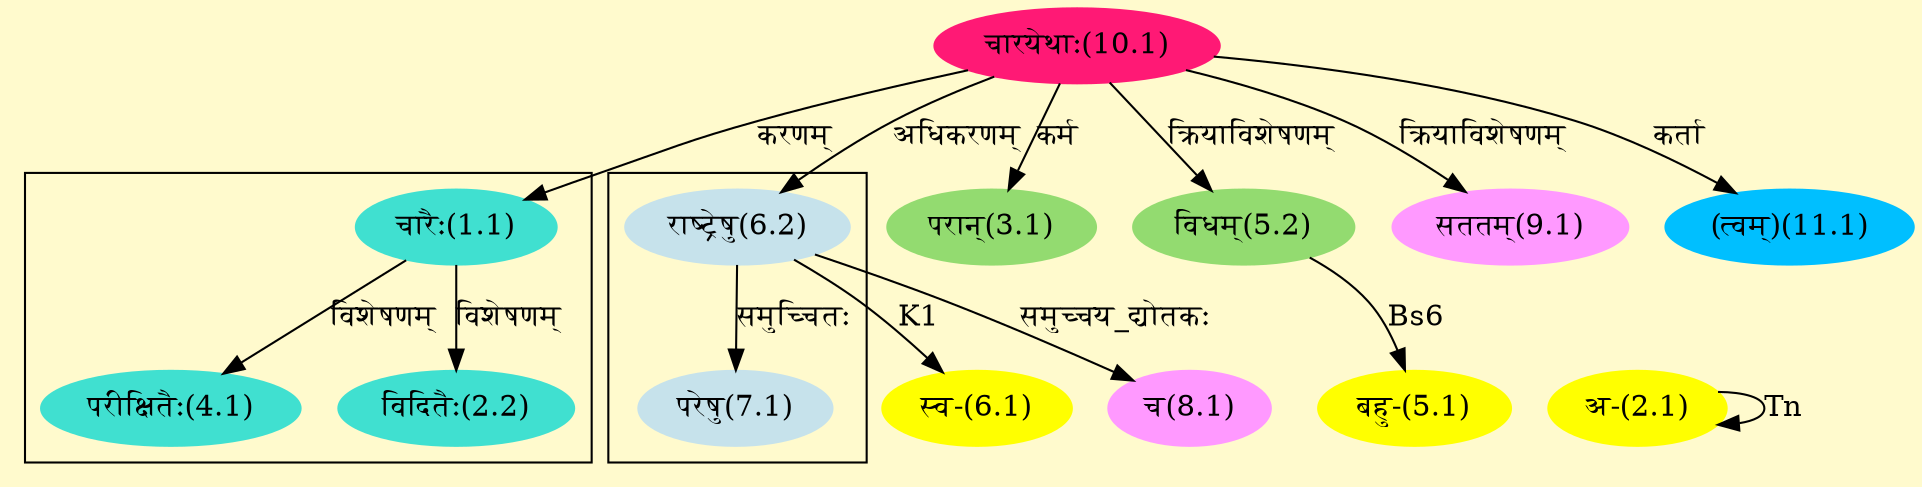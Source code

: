digraph G{
rankdir=BT;
 compound=true;
 bgcolor="lemonchiffon1";

subgraph cluster_1{
Node2_2 [style=filled, color="#40E0D0" label = "विदितैः(2.2)"]
Node1_1 [style=filled, color="#40E0D0" label = "चारैः(1.1)"]
Node4_1 [style=filled, color="#40E0D0" label = "परीक्षितैः(4.1)"]

}

subgraph cluster_2{
Node7_1 [style=filled, color="#C6E2EB" label = "परेषु(7.1)"]
Node6_2 [style=filled, color="#C6E2EB" label = "राष्ट्रेषु(6.2)"]

}
Node1_1 [style=filled, color="#40E0D0" label = "चारैः(1.1)"]
Node10_1 [style=filled, color="#FF1975" label = "चारयेथाः(10.1)"]
Node2_1 [style=filled, color="#FFFF00" label = "अ-(2.1)"]
Node3_1 [style=filled, color="#93DB70" label = "परान्(3.1)"]
Node5_1 [style=filled, color="#FFFF00" label = "बहु-(5.1)"]
Node5_2 [style=filled, color="#93DB70" label = "विधम्(5.2)"]
Node6_1 [style=filled, color="#FFFF00" label = "स्व-(6.1)"]
Node6_2 [style=filled, color="#C6E2EB" label = "राष्ट्रेषु(6.2)"]
Node8_1 [style=filled, color="#FF99FF" label = "च(8.1)"]
Node9_1 [style=filled, color="#FF99FF" label = "सततम्(9.1)"]
Node11_1 [style=filled, color="#00BFFF" label = "(त्वम्)(11.1)"]
/* Start of Relations section */

Node1_1 -> Node10_1 [  label="करणम्"  dir="back" ]
Node2_1 -> Node2_1 [  label="Tn"  dir="back" ]
Node2_2 -> Node1_1 [  label="विशेषणम्"  dir="back" ]
Node3_1 -> Node10_1 [  label="कर्म"  dir="back" ]
Node4_1 -> Node1_1 [  label="विशेषणम्"  dir="back" ]
Node5_1 -> Node5_2 [  label="Bs6"  dir="back" ]
Node5_2 -> Node10_1 [  label="क्रियाविशेषणम्"  dir="back" ]
Node6_1 -> Node6_2 [  label="K1"  dir="back" ]
Node6_2 -> Node10_1 [  label="अधिकरणम्"  dir="back" ]
Node7_1 -> Node6_2 [  label="समुच्चितः"  dir="back" ]
Node8_1 -> Node6_2 [  label="समुच्चय_द्योतकः"  dir="back" ]
Node9_1 -> Node10_1 [  label="क्रियाविशेषणम्"  dir="back" ]
Node11_1 -> Node10_1 [  label="कर्ता"  dir="back" ]
}

